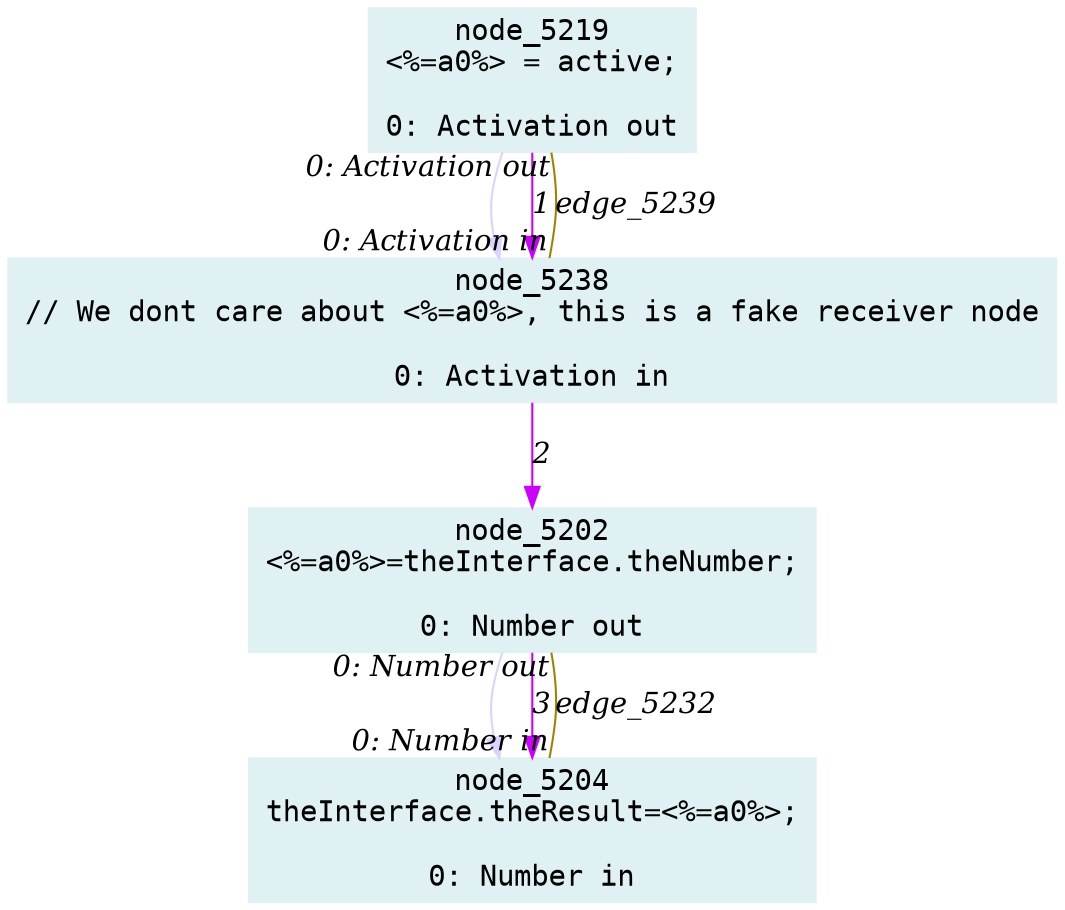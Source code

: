 digraph g{node_5202 [shape="box", style="filled", color="#dff1f2", fontname="Courier", label="node_5202
<%=a0%>=theInterface.theNumber;

0: Number out" ]
node_5204 [shape="box", style="filled", color="#dff1f2", fontname="Courier", label="node_5204
theInterface.theResult=<%=a0%>;

0: Number in" ]
node_5219 [shape="box", style="filled", color="#dff1f2", fontname="Courier", label="node_5219
<%=a0%> = active;

0: Activation out" ]
node_5238 [shape="box", style="filled", color="#dff1f2", fontname="Courier", label="node_5238
// We dont care about <%=a0%>, this is a fake receiver node

0: Activation in" ]
node_5202 -> node_5204 [dir=forward, arrowHead=normal, fontname="Times-Italic", arrowsize=1, color="#ddd2ff", label="",  headlabel="", taillabel="" ]
node_5219 -> node_5238 [dir=forward, arrowHead=normal, fontname="Times-Italic", arrowsize=1, color="#ddd2ff", label="",  headlabel="", taillabel="" ]
node_5219 -> node_5238 [dir=forward, arrowHead=normal, fontname="Times-Italic", arrowsize=1, color="#cc00ff", label="1",  headlabel="", taillabel="" ]
node_5238 -> node_5202 [dir=forward, arrowHead=normal, fontname="Times-Italic", arrowsize=1, color="#cc00ff", label="2",  headlabel="", taillabel="" ]
node_5202 -> node_5204 [dir=forward, arrowHead=normal, fontname="Times-Italic", arrowsize=1, color="#cc00ff", label="3",  headlabel="", taillabel="" ]
node_5202 -> node_5204 [dir=none, arrowHead=none, fontname="Times-Italic", arrowsize=1, color="#9d8400", label="edge_5232",  headlabel="0: Number in", taillabel="0: Number out" ]
node_5219 -> node_5238 [dir=none, arrowHead=none, fontname="Times-Italic", arrowsize=1, color="#9d8400", label="edge_5239",  headlabel="0: Activation in", taillabel="0: Activation out" ]
}
